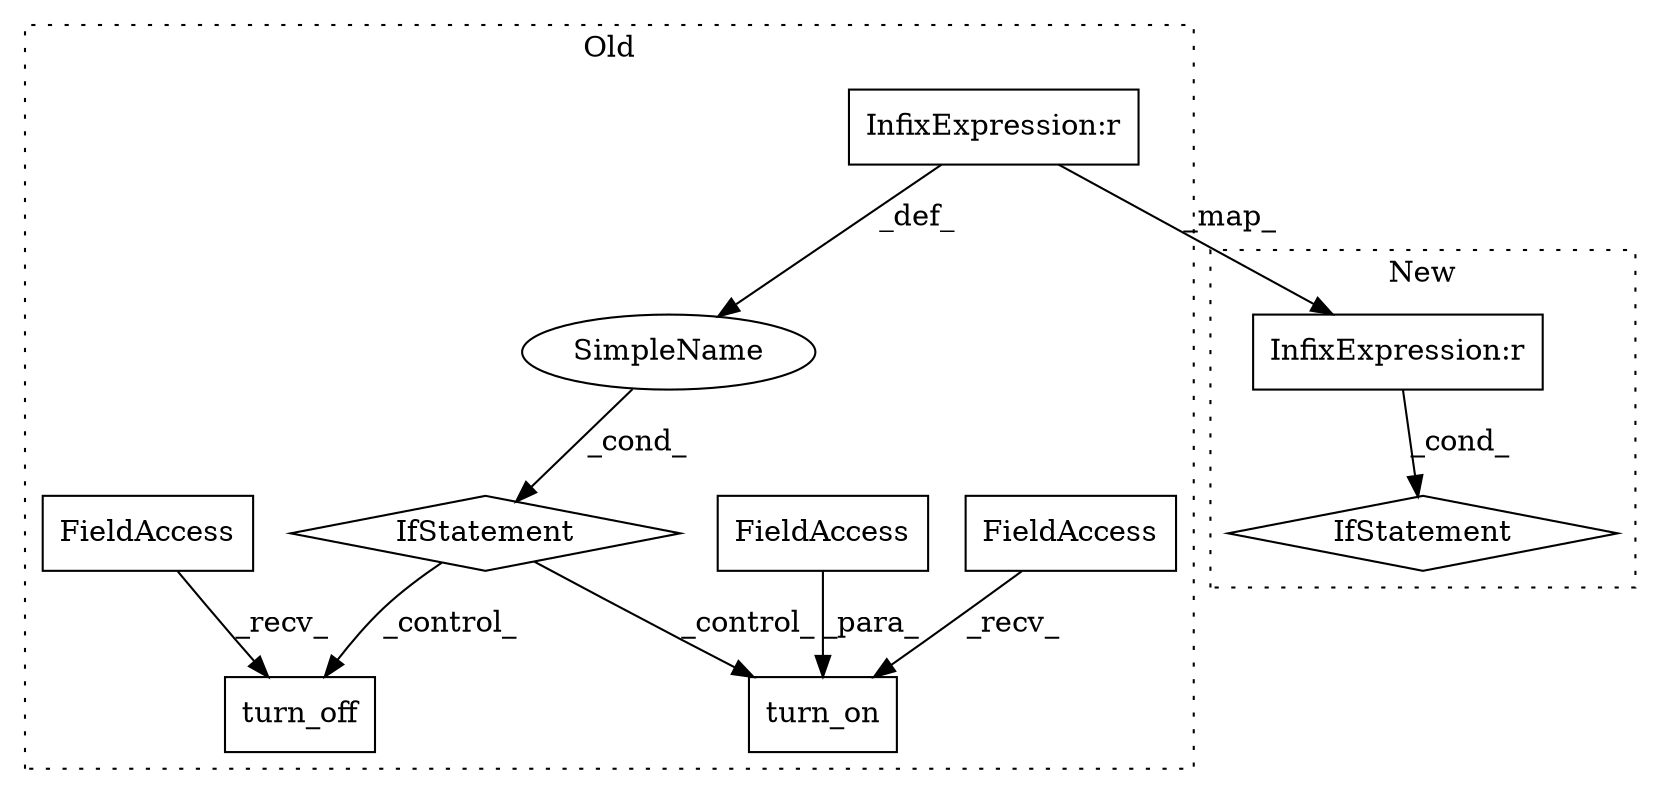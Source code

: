 digraph G {
subgraph cluster0 {
1 [label="turn_on" a="32" s="3204,3226" l="8,1" shape="box"];
3 [label="SimpleName" a="42" s="" l="" shape="ellipse"];
4 [label="turn_off" a="32" s="3296,3319" l="9,1" shape="box"];
5 [label="InfixExpression:r" a="27" s="3162" l="4" shape="box"];
7 [label="FieldAccess" a="22" s="3177" l="26" shape="box"];
8 [label="FieldAccess" a="22" s="3212" l="14" shape="box"];
9 [label="FieldAccess" a="22" s="3269" l="26" shape="box"];
10 [label="IfStatement" a="25" s="3153,3167" l="4,2" shape="diamond"];
label = "Old";
style="dotted";
}
subgraph cluster1 {
2 [label="IfStatement" a="25" s="3515" l="3" shape="diamond"];
6 [label="InfixExpression:r" a="27" s="3509" l="4" shape="box"];
label = "New";
style="dotted";
}
3 -> 10 [label="_cond_"];
5 -> 6 [label="_map_"];
5 -> 3 [label="_def_"];
6 -> 2 [label="_cond_"];
7 -> 1 [label="_recv_"];
8 -> 1 [label="_para_"];
9 -> 4 [label="_recv_"];
10 -> 1 [label="_control_"];
10 -> 4 [label="_control_"];
}